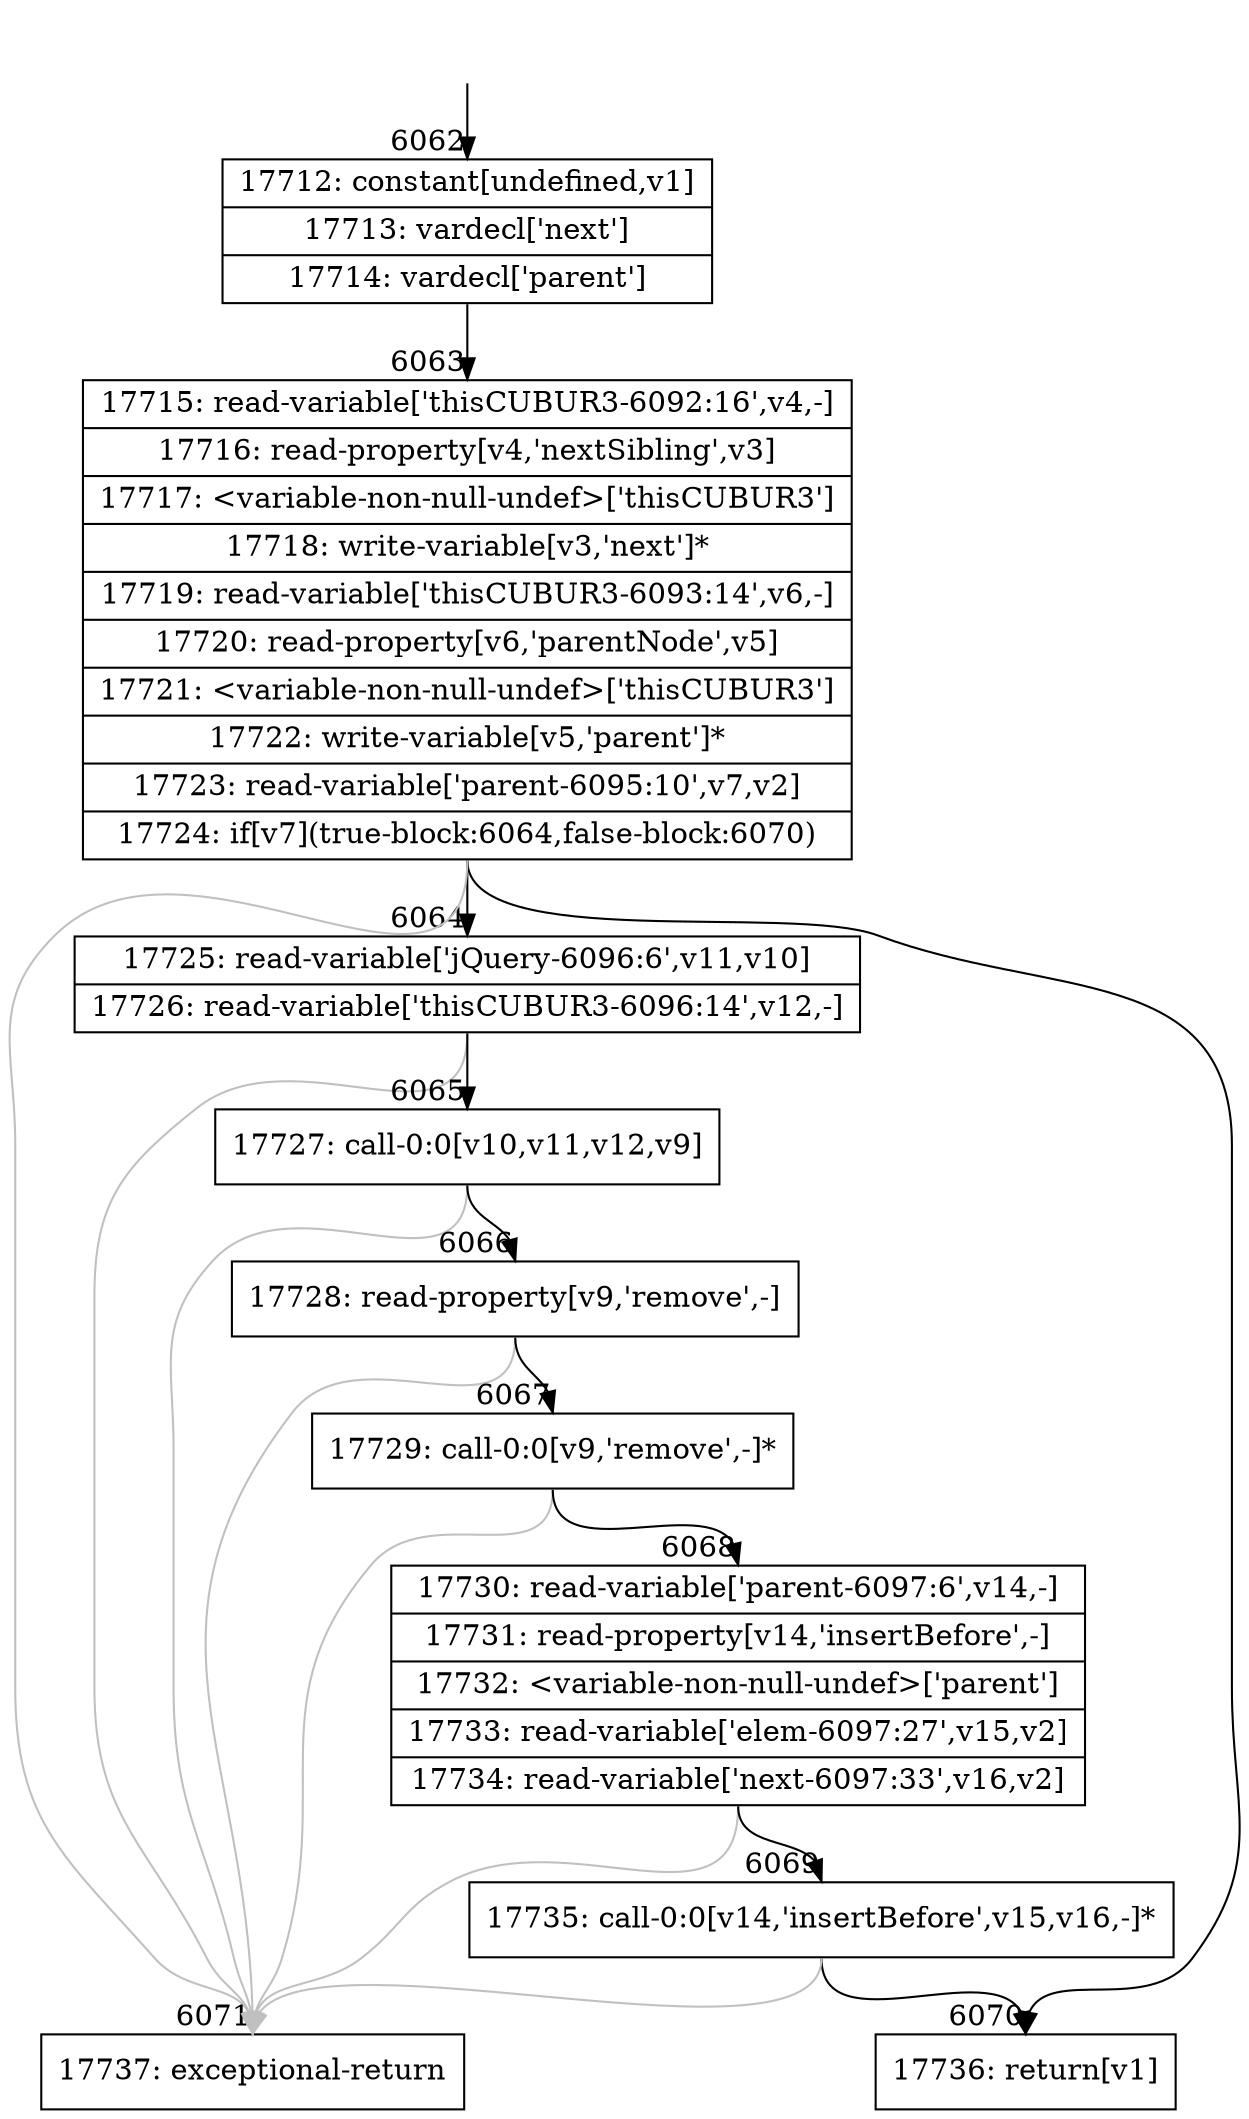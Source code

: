 digraph {
rankdir="TD"
BB_entry400[shape=none,label=""];
BB_entry400 -> BB6062 [tailport=s, headport=n, headlabel="    6062"]
BB6062 [shape=record label="{17712: constant[undefined,v1]|17713: vardecl['next']|17714: vardecl['parent']}" ] 
BB6062 -> BB6063 [tailport=s, headport=n, headlabel="      6063"]
BB6063 [shape=record label="{17715: read-variable['thisCUBUR3-6092:16',v4,-]|17716: read-property[v4,'nextSibling',v3]|17717: \<variable-non-null-undef\>['thisCUBUR3']|17718: write-variable[v3,'next']*|17719: read-variable['thisCUBUR3-6093:14',v6,-]|17720: read-property[v6,'parentNode',v5]|17721: \<variable-non-null-undef\>['thisCUBUR3']|17722: write-variable[v5,'parent']*|17723: read-variable['parent-6095:10',v7,v2]|17724: if[v7](true-block:6064,false-block:6070)}" ] 
BB6063 -> BB6064 [tailport=s, headport=n, headlabel="      6064"]
BB6063 -> BB6070 [tailport=s, headport=n, headlabel="      6070"]
BB6063 -> BB6071 [tailport=s, headport=n, color=gray, headlabel="      6071"]
BB6064 [shape=record label="{17725: read-variable['jQuery-6096:6',v11,v10]|17726: read-variable['thisCUBUR3-6096:14',v12,-]}" ] 
BB6064 -> BB6065 [tailport=s, headport=n, headlabel="      6065"]
BB6064 -> BB6071 [tailport=s, headport=n, color=gray]
BB6065 [shape=record label="{17727: call-0:0[v10,v11,v12,v9]}" ] 
BB6065 -> BB6066 [tailport=s, headport=n, headlabel="      6066"]
BB6065 -> BB6071 [tailport=s, headport=n, color=gray]
BB6066 [shape=record label="{17728: read-property[v9,'remove',-]}" ] 
BB6066 -> BB6067 [tailport=s, headport=n, headlabel="      6067"]
BB6066 -> BB6071 [tailport=s, headport=n, color=gray]
BB6067 [shape=record label="{17729: call-0:0[v9,'remove',-]*}" ] 
BB6067 -> BB6068 [tailport=s, headport=n, headlabel="      6068"]
BB6067 -> BB6071 [tailport=s, headport=n, color=gray]
BB6068 [shape=record label="{17730: read-variable['parent-6097:6',v14,-]|17731: read-property[v14,'insertBefore',-]|17732: \<variable-non-null-undef\>['parent']|17733: read-variable['elem-6097:27',v15,v2]|17734: read-variable['next-6097:33',v16,v2]}" ] 
BB6068 -> BB6069 [tailport=s, headport=n, headlabel="      6069"]
BB6068 -> BB6071 [tailport=s, headport=n, color=gray]
BB6069 [shape=record label="{17735: call-0:0[v14,'insertBefore',v15,v16,-]*}" ] 
BB6069 -> BB6070 [tailport=s, headport=n]
BB6069 -> BB6071 [tailport=s, headport=n, color=gray]
BB6070 [shape=record label="{17736: return[v1]}" ] 
BB6071 [shape=record label="{17737: exceptional-return}" ] 
}
